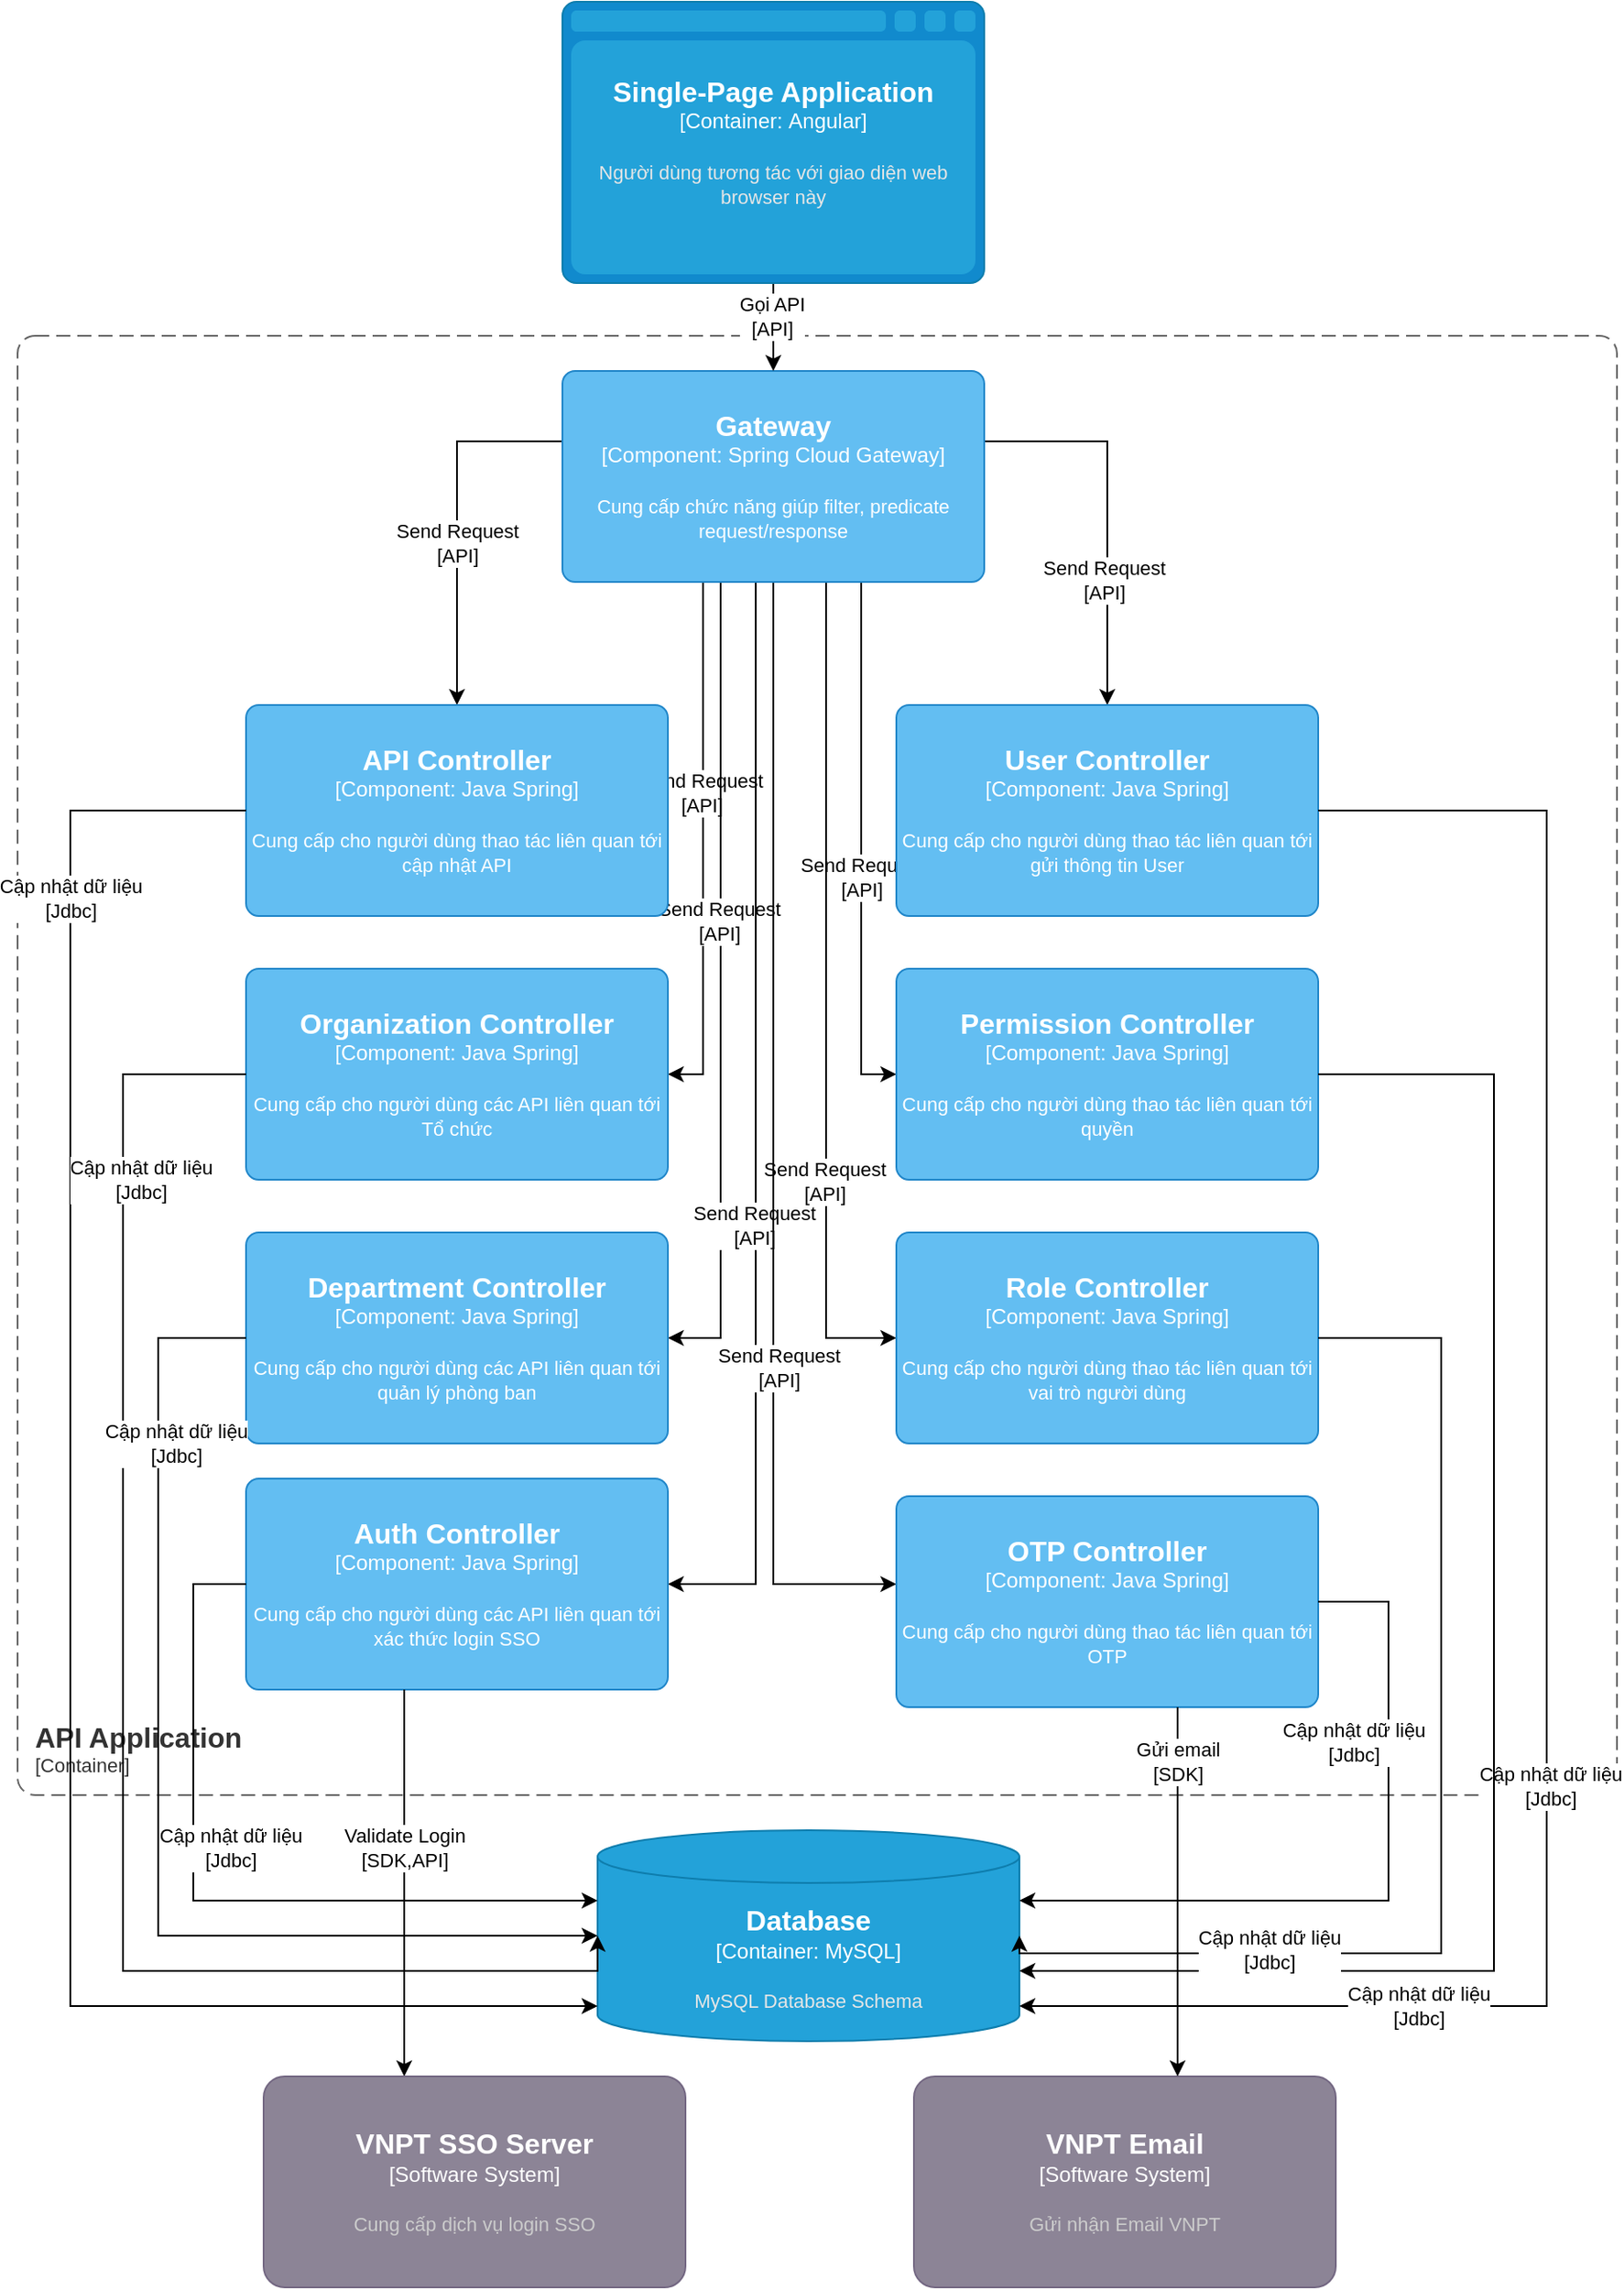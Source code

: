 <mxfile version="20.8.20" type="github">
  <diagram name="Page-1" id="AHlOgNWiukyZc97sLn1g">
    <mxGraphModel dx="1434" dy="739" grid="1" gridSize="10" guides="1" tooltips="1" connect="1" arrows="1" fold="1" page="1" pageScale="1" pageWidth="850" pageHeight="1100" math="0" shadow="0">
      <root>
        <mxCell id="0" />
        <mxCell id="1" parent="0" />
        <object placeholders="1" c4Name="API Application" c4Type="ContainerScopeBoundary" c4Application="Container" label="&lt;font style=&quot;font-size: 16px&quot;&gt;&lt;b&gt;&lt;div style=&quot;text-align: left&quot;&gt;%c4Name%&lt;/div&gt;&lt;/b&gt;&lt;/font&gt;&lt;div style=&quot;text-align: left&quot;&gt;[%c4Application%]&lt;/div&gt;" id="lPV_3U9OnEWSiTstbx78-1">
          <mxCell style="rounded=1;fontSize=11;whiteSpace=wrap;html=1;dashed=1;arcSize=20;fillColor=none;strokeColor=#666666;fontColor=#333333;labelBackgroundColor=none;align=left;verticalAlign=bottom;labelBorderColor=none;spacingTop=0;spacing=10;dashPattern=8 4;metaEdit=1;rotatable=0;perimeter=rectanglePerimeter;noLabel=0;labelPadding=0;allowArrows=0;connectable=0;expand=0;recursiveResize=0;editable=1;pointerEvents=0;absoluteArcSize=1;points=[[0.25,0,0],[0.5,0,0],[0.75,0,0],[1,0.25,0],[1,0.5,0],[1,0.75,0],[0.75,1,0],[0.5,1,0],[0.25,1,0],[0,0.75,0],[0,0.5,0],[0,0.25,0]];" parent="1" vertex="1">
            <mxGeometry x="70" y="220" width="910" height="830" as="geometry" />
          </mxCell>
        </object>
        <mxCell id="lPV_3U9OnEWSiTstbx78-11" style="edgeStyle=orthogonalEdgeStyle;rounded=0;orthogonalLoop=1;jettySize=auto;html=1;" parent="1" target="lPV_3U9OnEWSiTstbx78-3" edge="1">
          <mxGeometry relative="1" as="geometry">
            <Array as="points">
              <mxPoint x="320" y="280" />
            </Array>
            <mxPoint x="380" y="280" as="sourcePoint" />
          </mxGeometry>
        </mxCell>
        <mxCell id="lPV_3U9OnEWSiTstbx78-19" value="Send Request&lt;br&gt;[API]" style="edgeLabel;html=1;align=center;verticalAlign=middle;resizable=0;points=[];" parent="lPV_3U9OnEWSiTstbx78-11" vertex="1" connectable="0">
          <mxGeometry x="0.119" relative="1" as="geometry">
            <mxPoint as="offset" />
          </mxGeometry>
        </mxCell>
        <mxCell id="lPV_3U9OnEWSiTstbx78-12" style="edgeStyle=orthogonalEdgeStyle;rounded=0;orthogonalLoop=1;jettySize=auto;html=1;" parent="1" target="lPV_3U9OnEWSiTstbx78-4" edge="1">
          <mxGeometry relative="1" as="geometry">
            <Array as="points">
              <mxPoint x="460" y="640" />
            </Array>
            <mxPoint x="460" y="360" as="sourcePoint" />
          </mxGeometry>
        </mxCell>
        <mxCell id="lPV_3U9OnEWSiTstbx78-21" value="Send Request&lt;br style=&quot;border-color: var(--border-color);&quot;&gt;[API]" style="edgeLabel;html=1;align=center;verticalAlign=middle;resizable=0;points=[];" parent="lPV_3U9OnEWSiTstbx78-12" vertex="1" connectable="0">
          <mxGeometry x="-0.204" y="-1" relative="1" as="geometry">
            <mxPoint as="offset" />
          </mxGeometry>
        </mxCell>
        <mxCell id="lPV_3U9OnEWSiTstbx78-13" style="edgeStyle=orthogonalEdgeStyle;rounded=0;orthogonalLoop=1;jettySize=auto;html=1;entryX=1;entryY=0.5;entryDx=0;entryDy=0;entryPerimeter=0;" parent="1" target="lPV_3U9OnEWSiTstbx78-5" edge="1">
          <mxGeometry relative="1" as="geometry">
            <Array as="points">
              <mxPoint x="470" y="790" />
            </Array>
            <mxPoint x="470" y="360" as="sourcePoint" />
          </mxGeometry>
        </mxCell>
        <mxCell id="lPV_3U9OnEWSiTstbx78-22" value="Send Request&lt;br style=&quot;border-color: var(--border-color);&quot;&gt;[API]" style="edgeLabel;html=1;align=center;verticalAlign=middle;resizable=0;points=[];" parent="lPV_3U9OnEWSiTstbx78-13" vertex="1" connectable="0">
          <mxGeometry x="-0.162" y="-1" relative="1" as="geometry">
            <mxPoint as="offset" />
          </mxGeometry>
        </mxCell>
        <mxCell id="lPV_3U9OnEWSiTstbx78-14" style="edgeStyle=orthogonalEdgeStyle;rounded=0;orthogonalLoop=1;jettySize=auto;html=1;" parent="1" target="lPV_3U9OnEWSiTstbx78-6" edge="1">
          <mxGeometry relative="1" as="geometry">
            <Array as="points">
              <mxPoint x="490" y="930" />
            </Array>
            <mxPoint x="490" y="360" as="sourcePoint" />
          </mxGeometry>
        </mxCell>
        <mxCell id="lPV_3U9OnEWSiTstbx78-23" value="Send Request&lt;br style=&quot;border-color: var(--border-color);&quot;&gt;[API]" style="edgeLabel;html=1;align=center;verticalAlign=middle;resizable=0;points=[];" parent="lPV_3U9OnEWSiTstbx78-14" vertex="1" connectable="0">
          <mxGeometry x="0.18" y="-1" relative="1" as="geometry">
            <mxPoint as="offset" />
          </mxGeometry>
        </mxCell>
        <mxCell id="lPV_3U9OnEWSiTstbx78-15" style="edgeStyle=orthogonalEdgeStyle;rounded=0;orthogonalLoop=1;jettySize=auto;html=1;" parent="1" target="lPV_3U9OnEWSiTstbx78-7" edge="1">
          <mxGeometry relative="1" as="geometry">
            <Array as="points">
              <mxPoint x="690" y="280" />
            </Array>
            <mxPoint x="620" y="280" as="sourcePoint" />
          </mxGeometry>
        </mxCell>
        <mxCell id="lPV_3U9OnEWSiTstbx78-20" value="Send Request&lt;br style=&quot;border-color: var(--border-color);&quot;&gt;[API]" style="edgeLabel;html=1;align=center;verticalAlign=middle;resizable=0;points=[];" parent="lPV_3U9OnEWSiTstbx78-15" vertex="1" connectable="0">
          <mxGeometry x="0.352" y="-2" relative="1" as="geometry">
            <mxPoint as="offset" />
          </mxGeometry>
        </mxCell>
        <mxCell id="lPV_3U9OnEWSiTstbx78-16" style="edgeStyle=orthogonalEdgeStyle;rounded=0;orthogonalLoop=1;jettySize=auto;html=1;" parent="1" target="lPV_3U9OnEWSiTstbx78-8" edge="1">
          <mxGeometry relative="1" as="geometry">
            <Array as="points">
              <mxPoint x="550" y="640" />
            </Array>
            <mxPoint x="550" y="360" as="sourcePoint" />
          </mxGeometry>
        </mxCell>
        <mxCell id="lPV_3U9OnEWSiTstbx78-26" value="Send Request&lt;br style=&quot;border-color: var(--border-color);&quot;&gt;[API]" style="edgeLabel;html=1;align=center;verticalAlign=middle;resizable=0;points=[];" parent="lPV_3U9OnEWSiTstbx78-16" vertex="1" connectable="0">
          <mxGeometry x="0.12" relative="1" as="geometry">
            <mxPoint as="offset" />
          </mxGeometry>
        </mxCell>
        <mxCell id="lPV_3U9OnEWSiTstbx78-17" style="edgeStyle=orthogonalEdgeStyle;rounded=0;orthogonalLoop=1;jettySize=auto;html=1;entryX=0;entryY=0.5;entryDx=0;entryDy=0;entryPerimeter=0;" parent="1" target="lPV_3U9OnEWSiTstbx78-9" edge="1">
          <mxGeometry relative="1" as="geometry">
            <Array as="points">
              <mxPoint x="530" y="790" />
            </Array>
            <mxPoint x="530" y="360" as="sourcePoint" />
          </mxGeometry>
        </mxCell>
        <mxCell id="lPV_3U9OnEWSiTstbx78-25" value="Send Request&lt;br style=&quot;border-color: var(--border-color);&quot;&gt;[API]" style="edgeLabel;html=1;align=center;verticalAlign=middle;resizable=0;points=[];" parent="lPV_3U9OnEWSiTstbx78-17" vertex="1" connectable="0">
          <mxGeometry x="0.45" y="-1" relative="1" as="geometry">
            <mxPoint as="offset" />
          </mxGeometry>
        </mxCell>
        <mxCell id="lPV_3U9OnEWSiTstbx78-18" style="edgeStyle=orthogonalEdgeStyle;rounded=0;orthogonalLoop=1;jettySize=auto;html=1;" parent="1" target="lPV_3U9OnEWSiTstbx78-10" edge="1">
          <mxGeometry relative="1" as="geometry">
            <Array as="points">
              <mxPoint x="500" y="930" />
            </Array>
            <mxPoint x="500" y="360" as="sourcePoint" />
          </mxGeometry>
        </mxCell>
        <mxCell id="lPV_3U9OnEWSiTstbx78-24" value="Send Request&lt;br style=&quot;border-color: var(--border-color);&quot;&gt;[API]" style="edgeLabel;html=1;align=center;verticalAlign=middle;resizable=0;points=[];" parent="lPV_3U9OnEWSiTstbx78-18" vertex="1" connectable="0">
          <mxGeometry x="0.395" y="3" relative="1" as="geometry">
            <mxPoint as="offset" />
          </mxGeometry>
        </mxCell>
        <object placeholders="1" c4Name="API Controller" c4Type="Component" c4Technology="Java Spring" c4Description="Cung cấp cho người dùng thao tác liên quan tới cập nhật API" label="&lt;font style=&quot;font-size: 16px&quot;&gt;&lt;b&gt;%c4Name%&lt;/b&gt;&lt;/font&gt;&lt;div&gt;[%c4Type%: %c4Technology%]&lt;/div&gt;&lt;br&gt;&lt;div&gt;&lt;font style=&quot;font-size: 11px&quot;&gt;%c4Description%&lt;/font&gt;&lt;/div&gt;" id="lPV_3U9OnEWSiTstbx78-3">
          <mxCell style="rounded=1;whiteSpace=wrap;html=1;labelBackgroundColor=none;fillColor=#63BEF2;fontColor=#ffffff;align=center;arcSize=6;strokeColor=#2086C9;metaEdit=1;resizable=0;points=[[0.25,0,0],[0.5,0,0],[0.75,0,0],[1,0.25,0],[1,0.5,0],[1,0.75,0],[0.75,1,0],[0.5,1,0],[0.25,1,0],[0,0.75,0],[0,0.5,0],[0,0.25,0]];" parent="1" vertex="1">
            <mxGeometry x="200" y="430" width="240" height="120" as="geometry" />
          </mxCell>
        </object>
        <object placeholders="1" c4Name="Organization Controller" c4Type="Component" c4Technology="Java Spring" c4Description="Cung cấp cho người dùng các API liên quan tới Tổ chức" label="&lt;font style=&quot;font-size: 16px&quot;&gt;&lt;b&gt;%c4Name%&lt;/b&gt;&lt;/font&gt;&lt;div&gt;[%c4Type%: %c4Technology%]&lt;/div&gt;&lt;br&gt;&lt;div&gt;&lt;font style=&quot;font-size: 11px&quot;&gt;%c4Description%&lt;/font&gt;&lt;/div&gt;" id="lPV_3U9OnEWSiTstbx78-4">
          <mxCell style="rounded=1;whiteSpace=wrap;html=1;labelBackgroundColor=none;fillColor=#63BEF2;fontColor=#ffffff;align=center;arcSize=6;strokeColor=#2086C9;metaEdit=1;resizable=0;points=[[0.25,0,0],[0.5,0,0],[0.75,0,0],[1,0.25,0],[1,0.5,0],[1,0.75,0],[0.75,1,0],[0.5,1,0],[0.25,1,0],[0,0.75,0],[0,0.5,0],[0,0.25,0]];" parent="1" vertex="1">
            <mxGeometry x="200" y="580" width="240" height="120" as="geometry" />
          </mxCell>
        </object>
        <object placeholders="1" c4Name="Department Controller" c4Type="Component" c4Technology="Java Spring" c4Description="Cung cấp cho người dùng các API liên quan tới quản lý phòng ban" label="&lt;font style=&quot;font-size: 16px&quot;&gt;&lt;b&gt;%c4Name%&lt;/b&gt;&lt;/font&gt;&lt;div&gt;[%c4Type%: %c4Technology%]&lt;/div&gt;&lt;br&gt;&lt;div&gt;&lt;font style=&quot;font-size: 11px&quot;&gt;%c4Description%&lt;/font&gt;&lt;/div&gt;" id="lPV_3U9OnEWSiTstbx78-5">
          <mxCell style="rounded=1;whiteSpace=wrap;html=1;labelBackgroundColor=none;fillColor=#63BEF2;fontColor=#ffffff;align=center;arcSize=6;strokeColor=#2086C9;metaEdit=1;resizable=0;points=[[0.25,0,0],[0.5,0,0],[0.75,0,0],[1,0.25,0],[1,0.5,0],[1,0.75,0],[0.75,1,0],[0.5,1,0],[0.25,1,0],[0,0.75,0],[0,0.5,0],[0,0.25,0]];" parent="1" vertex="1">
            <mxGeometry x="200" y="730" width="240" height="120" as="geometry" />
          </mxCell>
        </object>
        <object placeholders="1" c4Name="Auth Controller" c4Type="Component" c4Technology="Java Spring" c4Description="Cung cấp cho người dùng các API liên quan tới xác thức login SSO" label="&lt;font style=&quot;font-size: 16px&quot;&gt;&lt;b&gt;%c4Name%&lt;/b&gt;&lt;/font&gt;&lt;div&gt;[%c4Type%: %c4Technology%]&lt;/div&gt;&lt;br&gt;&lt;div&gt;&lt;font style=&quot;font-size: 11px&quot;&gt;%c4Description%&lt;/font&gt;&lt;/div&gt;" id="lPV_3U9OnEWSiTstbx78-6">
          <mxCell style="rounded=1;whiteSpace=wrap;html=1;labelBackgroundColor=none;fillColor=#63BEF2;fontColor=#ffffff;align=center;arcSize=6;strokeColor=#2086C9;metaEdit=1;resizable=0;points=[[0.25,0,0],[0.5,0,0],[0.75,0,0],[1,0.25,0],[1,0.5,0],[1,0.75,0],[0.75,1,0],[0.5,1,0],[0.25,1,0],[0,0.75,0],[0,0.5,0],[0,0.25,0]];" parent="1" vertex="1">
            <mxGeometry x="200" y="870" width="240" height="120" as="geometry" />
          </mxCell>
        </object>
        <object placeholders="1" c4Name="User Controller" c4Type="Component" c4Technology="Java Spring" c4Description="Cung cấp cho người dùng thao tác liên quan tới gửi thông tin User" label="&lt;font style=&quot;font-size: 16px&quot;&gt;&lt;b&gt;%c4Name%&lt;/b&gt;&lt;/font&gt;&lt;div&gt;[%c4Type%: %c4Technology%]&lt;/div&gt;&lt;br&gt;&lt;div&gt;&lt;font style=&quot;font-size: 11px&quot;&gt;%c4Description%&lt;/font&gt;&lt;/div&gt;" id="lPV_3U9OnEWSiTstbx78-7">
          <mxCell style="rounded=1;whiteSpace=wrap;html=1;labelBackgroundColor=none;fillColor=#63BEF2;fontColor=#ffffff;align=center;arcSize=6;strokeColor=#2086C9;metaEdit=1;resizable=0;points=[[0.25,0,0],[0.5,0,0],[0.75,0,0],[1,0.25,0],[1,0.5,0],[1,0.75,0],[0.75,1,0],[0.5,1,0],[0.25,1,0],[0,0.75,0],[0,0.5,0],[0,0.25,0]];" parent="1" vertex="1">
            <mxGeometry x="570" y="430" width="240" height="120" as="geometry" />
          </mxCell>
        </object>
        <object placeholders="1" c4Name="Permission Controller" c4Type="Component" c4Technology="Java Spring" c4Description="Cung cấp cho người dùng thao tác liên quan tới quyền" label="&lt;font style=&quot;font-size: 16px&quot;&gt;&lt;b&gt;%c4Name%&lt;/b&gt;&lt;/font&gt;&lt;div&gt;[%c4Type%: %c4Technology%]&lt;/div&gt;&lt;br&gt;&lt;div&gt;&lt;font style=&quot;font-size: 11px&quot;&gt;%c4Description%&lt;/font&gt;&lt;/div&gt;" id="lPV_3U9OnEWSiTstbx78-8">
          <mxCell style="rounded=1;whiteSpace=wrap;html=1;labelBackgroundColor=none;fillColor=#63BEF2;fontColor=#ffffff;align=center;arcSize=6;strokeColor=#2086C9;metaEdit=1;resizable=0;points=[[0.25,0,0],[0.5,0,0],[0.75,0,0],[1,0.25,0],[1,0.5,0],[1,0.75,0],[0.75,1,0],[0.5,1,0],[0.25,1,0],[0,0.75,0],[0,0.5,0],[0,0.25,0]];" parent="1" vertex="1">
            <mxGeometry x="570" y="580" width="240" height="120" as="geometry" />
          </mxCell>
        </object>
        <object placeholders="1" c4Name="Role Controller" c4Type="Component" c4Technology="Java Spring" c4Description="Cung cấp cho người dùng thao tác liên quan tới vai trò người dùng" label="&lt;font style=&quot;font-size: 16px&quot;&gt;&lt;b&gt;%c4Name%&lt;/b&gt;&lt;/font&gt;&lt;div&gt;[%c4Type%: %c4Technology%]&lt;/div&gt;&lt;br&gt;&lt;div&gt;&lt;font style=&quot;font-size: 11px&quot;&gt;%c4Description%&lt;/font&gt;&lt;/div&gt;" id="lPV_3U9OnEWSiTstbx78-9">
          <mxCell style="rounded=1;whiteSpace=wrap;html=1;labelBackgroundColor=none;fillColor=#63BEF2;fontColor=#ffffff;align=center;arcSize=6;strokeColor=#2086C9;metaEdit=1;resizable=0;points=[[0.25,0,0],[0.5,0,0],[0.75,0,0],[1,0.25,0],[1,0.5,0],[1,0.75,0],[0.75,1,0],[0.5,1,0],[0.25,1,0],[0,0.75,0],[0,0.5,0],[0,0.25,0]];" parent="1" vertex="1">
            <mxGeometry x="570" y="730" width="240" height="120" as="geometry" />
          </mxCell>
        </object>
        <object placeholders="1" c4Name="OTP Controller" c4Type="Component" c4Technology="Java Spring" c4Description="Cung cấp cho người dùng thao tác liên quan tới OTP" label="&lt;font style=&quot;font-size: 16px&quot;&gt;&lt;b&gt;%c4Name%&lt;/b&gt;&lt;/font&gt;&lt;div&gt;[%c4Type%: %c4Technology%]&lt;/div&gt;&lt;br&gt;&lt;div&gt;&lt;font style=&quot;font-size: 11px&quot;&gt;%c4Description%&lt;/font&gt;&lt;/div&gt;" id="lPV_3U9OnEWSiTstbx78-10">
          <mxCell style="rounded=1;whiteSpace=wrap;html=1;labelBackgroundColor=none;fillColor=#63BEF2;fontColor=#ffffff;align=center;arcSize=6;strokeColor=#2086C9;metaEdit=1;resizable=0;points=[[0.25,0,0],[0.5,0,0],[0.75,0,0],[1,0.25,0],[1,0.5,0],[1,0.75,0],[0.75,1,0],[0.5,1,0],[0.25,1,0],[0,0.75,0],[0,0.5,0],[0,0.25,0]];" parent="1" vertex="1">
            <mxGeometry x="570" y="880" width="240" height="120" as="geometry" />
          </mxCell>
        </object>
        <object placeholders="1" c4Name="VNPT Email" c4Type="Software System" c4Description="Gửi nhận Email VNPT" label="&lt;font style=&quot;font-size: 16px&quot;&gt;&lt;b&gt;%c4Name%&lt;/b&gt;&lt;/font&gt;&lt;div&gt;[%c4Type%]&lt;/div&gt;&lt;br&gt;&lt;div&gt;&lt;font style=&quot;font-size: 11px&quot;&gt;&lt;font color=&quot;#cccccc&quot;&gt;%c4Description%&lt;/font&gt;&lt;/div&gt;" id="lPV_3U9OnEWSiTstbx78-27">
          <mxCell style="rounded=1;whiteSpace=wrap;html=1;labelBackgroundColor=none;fillColor=#8C8496;fontColor=#ffffff;align=center;arcSize=10;strokeColor=#736782;metaEdit=1;resizable=0;points=[[0.25,0,0],[0.5,0,0],[0.75,0,0],[1,0.25,0],[1,0.5,0],[1,0.75,0],[0.75,1,0],[0.5,1,0],[0.25,1,0],[0,0.75,0],[0,0.5,0],[0,0.25,0]];" parent="1" vertex="1">
            <mxGeometry x="580" y="1210" width="240" height="120" as="geometry" />
          </mxCell>
        </object>
        <object placeholders="1" c4Type="Database" c4Container="Container" c4Technology="MySQL" c4Description="MySQL Database Schema" label="&lt;font style=&quot;font-size: 16px&quot;&gt;&lt;b&gt;%c4Type%&lt;/b&gt;&lt;/font&gt;&lt;div&gt;[%c4Container%:&amp;nbsp;%c4Technology%]&lt;/div&gt;&lt;br&gt;&lt;div&gt;&lt;font style=&quot;font-size: 11px&quot;&gt;&lt;font color=&quot;#E6E6E6&quot;&gt;%c4Description%&lt;/font&gt;&lt;/div&gt;" id="lPV_3U9OnEWSiTstbx78-29">
          <mxCell style="shape=cylinder3;size=15;whiteSpace=wrap;html=1;boundedLbl=1;rounded=0;labelBackgroundColor=none;fillColor=#23A2D9;fontSize=12;fontColor=#ffffff;align=center;strokeColor=#0E7DAD;metaEdit=1;points=[[0.5,0,0],[1,0.25,0],[1,0.5,0],[1,0.75,0],[0.5,1,0],[0,0.75,0],[0,0.5,0],[0,0.25,0]];resizable=0;" parent="1" vertex="1">
            <mxGeometry x="400" y="1070" width="240" height="120" as="geometry" />
          </mxCell>
        </object>
        <mxCell id="lPV_3U9OnEWSiTstbx78-55" style="edgeStyle=orthogonalEdgeStyle;rounded=0;orthogonalLoop=1;jettySize=auto;html=1;" parent="1" source="lPV_3U9OnEWSiTstbx78-3" target="lPV_3U9OnEWSiTstbx78-29" edge="1">
          <mxGeometry relative="1" as="geometry">
            <Array as="points">
              <mxPoint x="100" y="490" />
              <mxPoint x="100" y="1170" />
            </Array>
            <mxPoint x="-180.043" y="550" as="sourcePoint" />
          </mxGeometry>
        </mxCell>
        <mxCell id="lPV_3U9OnEWSiTstbx78-67" value="Cập nhật dữ liệu&lt;br style=&quot;border-color: var(--border-color);&quot;&gt;[Jdbc]" style="edgeLabel;html=1;align=center;verticalAlign=middle;resizable=0;points=[];" parent="lPV_3U9OnEWSiTstbx78-55" vertex="1" connectable="0">
          <mxGeometry x="0.666" y="-1" relative="1" as="geometry">
            <mxPoint x="-120" y="-631" as="offset" />
          </mxGeometry>
        </mxCell>
        <mxCell id="lPV_3U9OnEWSiTstbx78-56" style="edgeStyle=orthogonalEdgeStyle;rounded=0;orthogonalLoop=1;jettySize=auto;html=1;entryX=0;entryY=0.5;entryDx=0;entryDy=0;entryPerimeter=0;" parent="1" source="lPV_3U9OnEWSiTstbx78-4" target="lPV_3U9OnEWSiTstbx78-29" edge="1">
          <mxGeometry relative="1" as="geometry">
            <Array as="points">
              <mxPoint x="130" y="640" />
              <mxPoint x="130" y="1150" />
              <mxPoint x="400" y="1150" />
            </Array>
            <mxPoint x="-150.043" y="700" as="sourcePoint" />
          </mxGeometry>
        </mxCell>
        <mxCell id="lPV_3U9OnEWSiTstbx78-66" value="Cập nhật dữ liệu&lt;br style=&quot;border-color: var(--border-color);&quot;&gt;[Jdbc]" style="edgeLabel;html=1;align=center;verticalAlign=middle;resizable=0;points=[];" parent="lPV_3U9OnEWSiTstbx78-56" vertex="1" connectable="0">
          <mxGeometry x="0.093" y="2" relative="1" as="geometry">
            <mxPoint x="8" y="-346" as="offset" />
          </mxGeometry>
        </mxCell>
        <mxCell id="lPV_3U9OnEWSiTstbx78-57" style="edgeStyle=orthogonalEdgeStyle;rounded=0;orthogonalLoop=1;jettySize=auto;html=1;" parent="1" source="lPV_3U9OnEWSiTstbx78-5" target="lPV_3U9OnEWSiTstbx78-29" edge="1">
          <mxGeometry relative="1" as="geometry">
            <Array as="points">
              <mxPoint x="150" y="790" />
              <mxPoint x="150" y="1130" />
            </Array>
            <mxPoint x="-110.043" y="850" as="sourcePoint" />
          </mxGeometry>
        </mxCell>
        <mxCell id="lPV_3U9OnEWSiTstbx78-65" value="Cập nhật dữ liệu&lt;br style=&quot;border-color: var(--border-color);&quot;&gt;[Jdbc]" style="edgeLabel;html=1;align=center;verticalAlign=middle;resizable=0;points=[];" parent="lPV_3U9OnEWSiTstbx78-57" vertex="1" connectable="0">
          <mxGeometry x="0.193" y="1" relative="1" as="geometry">
            <mxPoint x="9" y="-272" as="offset" />
          </mxGeometry>
        </mxCell>
        <mxCell id="lPV_3U9OnEWSiTstbx78-58" style="edgeStyle=orthogonalEdgeStyle;rounded=0;orthogonalLoop=1;jettySize=auto;html=1;" parent="1" source="lPV_3U9OnEWSiTstbx78-6" target="lPV_3U9OnEWSiTstbx78-29" edge="1">
          <mxGeometry relative="1" as="geometry">
            <Array as="points">
              <mxPoint x="170" y="930" />
              <mxPoint x="170" y="1110" />
            </Array>
            <mxPoint x="-30.043" y="990" as="sourcePoint" />
          </mxGeometry>
        </mxCell>
        <mxCell id="lPV_3U9OnEWSiTstbx78-64" value="Cập nhật dữ liệu&lt;br&gt;[Jdbc]" style="edgeLabel;html=1;align=center;verticalAlign=middle;resizable=0;points=[];" parent="lPV_3U9OnEWSiTstbx78-58" vertex="1" connectable="0">
          <mxGeometry x="0.48" y="3" relative="1" as="geometry">
            <mxPoint x="-95" y="-27" as="offset" />
          </mxGeometry>
        </mxCell>
        <mxCell id="lPV_3U9OnEWSiTstbx78-72" style="edgeStyle=orthogonalEdgeStyle;rounded=0;orthogonalLoop=1;jettySize=auto;html=1;" parent="1" source="lPV_3U9OnEWSiTstbx78-6" target="lPV_3U9OnEWSiTstbx78-54" edge="1">
          <mxGeometry relative="1" as="geometry">
            <mxPoint x="40" y="990" as="sourcePoint" />
            <Array as="points">
              <mxPoint x="290" y="1090" />
              <mxPoint x="290" y="1090" />
            </Array>
          </mxGeometry>
        </mxCell>
        <mxCell id="lPV_3U9OnEWSiTstbx78-73" value="Validate Login&lt;br&gt;[SDK,API]" style="edgeLabel;html=1;align=center;verticalAlign=middle;resizable=0;points=[];" parent="lPV_3U9OnEWSiTstbx78-72" vertex="1" connectable="0">
          <mxGeometry x="0.709" relative="1" as="geometry">
            <mxPoint y="-98" as="offset" />
          </mxGeometry>
        </mxCell>
        <mxCell id="lPV_3U9OnEWSiTstbx78-59" style="edgeStyle=orthogonalEdgeStyle;rounded=0;orthogonalLoop=1;jettySize=auto;html=1;" parent="1" source="lPV_3U9OnEWSiTstbx78-7" target="lPV_3U9OnEWSiTstbx78-29" edge="1">
          <mxGeometry relative="1" as="geometry">
            <Array as="points">
              <mxPoint x="940" y="490" />
              <mxPoint x="940" y="1170" />
            </Array>
            <mxPoint x="1190.043" y="550" as="sourcePoint" />
          </mxGeometry>
        </mxCell>
        <mxCell id="lPV_3U9OnEWSiTstbx78-71" value="Cập nhật dữ liệu&lt;br style=&quot;border-color: var(--border-color);&quot;&gt;[Jdbc]" style="edgeLabel;html=1;align=center;verticalAlign=middle;resizable=0;points=[];" parent="lPV_3U9OnEWSiTstbx78-59" vertex="1" connectable="0">
          <mxGeometry x="0.234" y="2" relative="1" as="geometry">
            <mxPoint as="offset" />
          </mxGeometry>
        </mxCell>
        <mxCell id="lPV_3U9OnEWSiTstbx78-60" style="edgeStyle=orthogonalEdgeStyle;rounded=0;orthogonalLoop=1;jettySize=auto;html=1;" parent="1" source="lPV_3U9OnEWSiTstbx78-8" target="lPV_3U9OnEWSiTstbx78-29" edge="1">
          <mxGeometry relative="1" as="geometry">
            <Array as="points">
              <mxPoint x="910" y="640" />
              <mxPoint x="910" y="1150" />
            </Array>
            <mxPoint x="1150.043" y="700" as="sourcePoint" />
          </mxGeometry>
        </mxCell>
        <mxCell id="lPV_3U9OnEWSiTstbx78-70" value="Cập nhật dữ liệu&lt;br style=&quot;border-color: var(--border-color);&quot;&gt;[Jdbc]" style="edgeLabel;html=1;align=center;verticalAlign=middle;resizable=0;points=[];" parent="lPV_3U9OnEWSiTstbx78-60" vertex="1" connectable="0">
          <mxGeometry x="0.399" y="-3" relative="1" as="geometry">
            <mxPoint x="-38" y="23" as="offset" />
          </mxGeometry>
        </mxCell>
        <mxCell id="lPV_3U9OnEWSiTstbx78-61" style="edgeStyle=orthogonalEdgeStyle;rounded=0;orthogonalLoop=1;jettySize=auto;html=1;entryX=1;entryY=0.5;entryDx=0;entryDy=0;entryPerimeter=0;" parent="1" source="lPV_3U9OnEWSiTstbx78-9" target="lPV_3U9OnEWSiTstbx78-29" edge="1">
          <mxGeometry relative="1" as="geometry">
            <Array as="points">
              <mxPoint x="880" y="790" />
              <mxPoint x="880" y="1140" />
              <mxPoint x="640" y="1140" />
            </Array>
            <mxPoint x="1110.043" y="850" as="sourcePoint" />
          </mxGeometry>
        </mxCell>
        <mxCell id="lPV_3U9OnEWSiTstbx78-69" value="Cập nhật dữ liệu&lt;br style=&quot;border-color: var(--border-color);&quot;&gt;[Jdbc]" style="edgeLabel;html=1;align=center;verticalAlign=middle;resizable=0;points=[];" parent="lPV_3U9OnEWSiTstbx78-61" vertex="1" connectable="0">
          <mxGeometry x="0.547" y="-2" relative="1" as="geometry">
            <mxPoint as="offset" />
          </mxGeometry>
        </mxCell>
        <mxCell id="lPV_3U9OnEWSiTstbx78-63" style="edgeStyle=orthogonalEdgeStyle;rounded=0;orthogonalLoop=1;jettySize=auto;html=1;" parent="1" source="lPV_3U9OnEWSiTstbx78-10" target="lPV_3U9OnEWSiTstbx78-29" edge="1">
          <mxGeometry relative="1" as="geometry">
            <Array as="points">
              <mxPoint x="850" y="940" />
              <mxPoint x="850" y="1110" />
            </Array>
            <mxPoint x="1050.043" y="1000" as="sourcePoint" />
          </mxGeometry>
        </mxCell>
        <mxCell id="lPV_3U9OnEWSiTstbx78-68" value="Cập nhật dữ liệu&lt;br style=&quot;border-color: var(--border-color);&quot;&gt;[Jdbc]" style="edgeLabel;html=1;align=center;verticalAlign=middle;resizable=0;points=[];" parent="lPV_3U9OnEWSiTstbx78-63" vertex="1" connectable="0">
          <mxGeometry x="0.787" y="-1" relative="1" as="geometry">
            <mxPoint x="145" y="-89" as="offset" />
          </mxGeometry>
        </mxCell>
        <mxCell id="lPV_3U9OnEWSiTstbx78-74" style="edgeStyle=orthogonalEdgeStyle;rounded=0;orthogonalLoop=1;jettySize=auto;html=1;" parent="1" source="lPV_3U9OnEWSiTstbx78-10" target="lPV_3U9OnEWSiTstbx78-27" edge="1">
          <mxGeometry relative="1" as="geometry">
            <mxPoint x="980" y="1000" as="sourcePoint" />
            <Array as="points">
              <mxPoint x="730" y="1190" />
              <mxPoint x="730" y="1190" />
            </Array>
          </mxGeometry>
        </mxCell>
        <mxCell id="lPV_3U9OnEWSiTstbx78-75" value="Gửi email&lt;br&gt;[SDK]" style="edgeLabel;html=1;align=center;verticalAlign=middle;resizable=0;points=[];" parent="lPV_3U9OnEWSiTstbx78-74" vertex="1" connectable="0">
          <mxGeometry x="0.606" y="3" relative="1" as="geometry">
            <mxPoint x="-3" y="-138" as="offset" />
          </mxGeometry>
        </mxCell>
        <object placeholders="1" c4Name="VNPT SSO Server" c4Type="Software System" c4Description="Cung cấp dịch vụ login SSO" label="&lt;font style=&quot;font-size: 16px&quot;&gt;&lt;b&gt;%c4Name%&lt;/b&gt;&lt;/font&gt;&lt;div&gt;[%c4Type%]&lt;/div&gt;&lt;br&gt;&lt;div&gt;&lt;font style=&quot;font-size: 11px&quot;&gt;&lt;font color=&quot;#cccccc&quot;&gt;%c4Description%&lt;/font&gt;&lt;/div&gt;" id="lPV_3U9OnEWSiTstbx78-54">
          <mxCell style="rounded=1;whiteSpace=wrap;html=1;labelBackgroundColor=none;fillColor=#8C8496;fontColor=#ffffff;align=center;arcSize=10;strokeColor=#736782;metaEdit=1;resizable=0;points=[[0.25,0,0],[0.5,0,0],[0.75,0,0],[1,0.25,0],[1,0.5,0],[1,0.75,0],[0.75,1,0],[0.5,1,0],[0.25,1,0],[0,0.75,0],[0,0.5,0],[0,0.25,0]];" parent="1" vertex="1">
            <mxGeometry x="210" y="1210" width="240" height="120" as="geometry" />
          </mxCell>
        </object>
        <object placeholders="1" c4Name="Gateway" c4Type="Component" c4Technology="Spring Cloud Gateway" c4Description="Cung cấp chức năng giúp filter, predicate request/response" label="&lt;font style=&quot;font-size: 16px&quot;&gt;&lt;b&gt;%c4Name%&lt;/b&gt;&lt;/font&gt;&lt;div&gt;[%c4Type%: %c4Technology%]&lt;/div&gt;&lt;br&gt;&lt;div&gt;&lt;font style=&quot;font-size: 11px&quot;&gt;%c4Description%&lt;/font&gt;&lt;/div&gt;" id="-LZ4Z8pRtgQnefBwzzAY-2">
          <mxCell style="rounded=1;whiteSpace=wrap;html=1;labelBackgroundColor=none;fillColor=#63BEF2;fontColor=#ffffff;align=center;arcSize=6;strokeColor=#2086C9;metaEdit=1;resizable=0;points=[[0.25,0,0],[0.5,0,0],[0.75,0,0],[1,0.25,0],[1,0.5,0],[1,0.75,0],[0.75,1,0],[0.5,1,0],[0.25,1,0],[0,0.75,0],[0,0.5,0],[0,0.25,0]];" vertex="1" parent="1">
            <mxGeometry x="380" y="240" width="240" height="120" as="geometry" />
          </mxCell>
        </object>
        <mxCell id="-LZ4Z8pRtgQnefBwzzAY-4" style="edgeStyle=orthogonalEdgeStyle;rounded=0;orthogonalLoop=1;jettySize=auto;html=1;" edge="1" parent="1" source="-LZ4Z8pRtgQnefBwzzAY-3" target="-LZ4Z8pRtgQnefBwzzAY-2">
          <mxGeometry relative="1" as="geometry" />
        </mxCell>
        <mxCell id="-LZ4Z8pRtgQnefBwzzAY-5" value="Gọi API&lt;br&gt;[API]" style="edgeLabel;html=1;align=center;verticalAlign=middle;resizable=0;points=[];" vertex="1" connectable="0" parent="-LZ4Z8pRtgQnefBwzzAY-4">
          <mxGeometry x="-0.267" y="-1" relative="1" as="geometry">
            <mxPoint as="offset" />
          </mxGeometry>
        </mxCell>
        <object placeholders="1" c4Type="Single-Page Application" c4Container="Container" c4Technology="Angular" c4Description="Người dùng tương tác với giao diện web browser này" label="&lt;font style=&quot;font-size: 16px&quot;&gt;&lt;b&gt;%c4Type%&lt;/b&gt;&lt;/font&gt;&lt;div&gt;[%c4Container%:&amp;nbsp;%c4Technology%]&lt;/div&gt;&lt;br&gt;&lt;div&gt;&lt;font style=&quot;font-size: 11px&quot;&gt;&lt;font color=&quot;#E6E6E6&quot;&gt;%c4Description%&lt;/font&gt;&lt;/div&gt;" id="-LZ4Z8pRtgQnefBwzzAY-3">
          <mxCell style="shape=mxgraph.c4.webBrowserContainer2;whiteSpace=wrap;html=1;boundedLbl=1;rounded=0;labelBackgroundColor=none;strokeColor=#118ACD;fillColor=#23A2D9;strokeColor=#118ACD;strokeColor2=#0E7DAD;fontSize=12;fontColor=#ffffff;align=center;metaEdit=1;points=[[0.5,0,0],[1,0.25,0],[1,0.5,0],[1,0.75,0],[0.5,1,0],[0,0.75,0],[0,0.5,0],[0,0.25,0]];resizable=0;" vertex="1" parent="1">
            <mxGeometry x="380" y="30" width="240" height="160" as="geometry" />
          </mxCell>
        </object>
      </root>
    </mxGraphModel>
  </diagram>
</mxfile>
